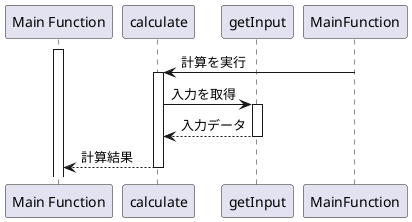 @startuml
participant "Main Function"
participant calculate
participant getInput

activate "Main Function"
"MainFunction"->calculate: 計算を実行
activate calculate
calculate -> getInput: 入力を取得
activate getInput
getInput --> calculate: 入力データ
deactivate getInput
calculate --> "Main Function": 計算結果
deactivate calculate
@enduml
